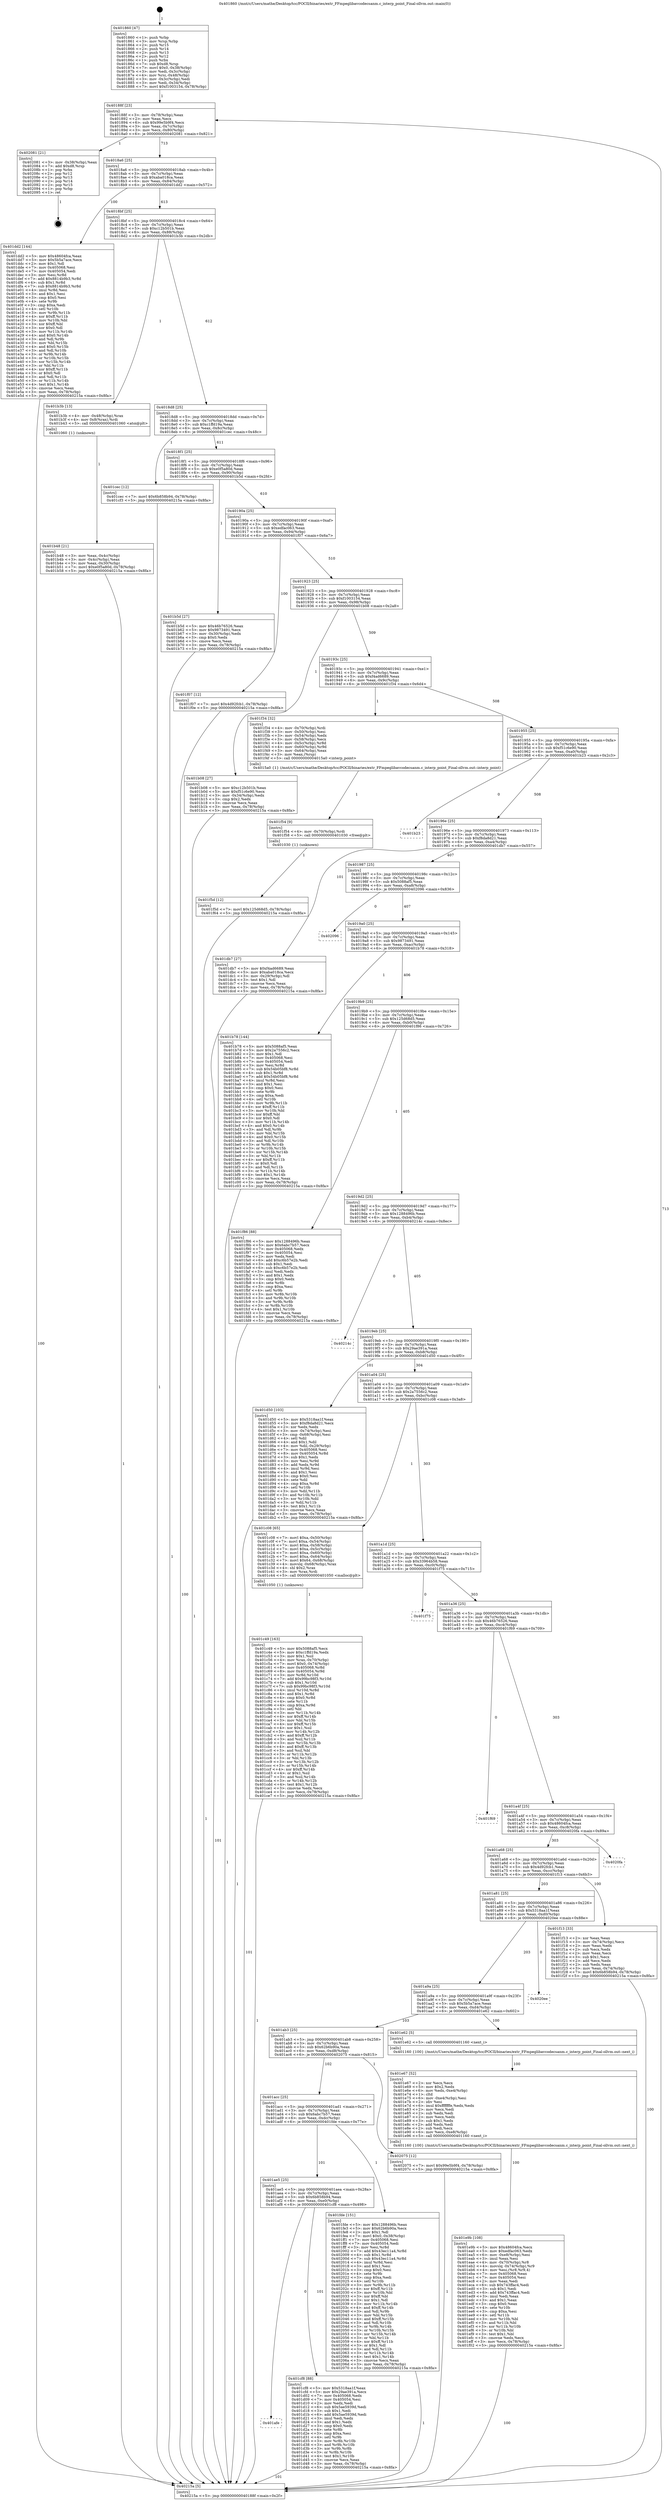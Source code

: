 digraph "0x401860" {
  label = "0x401860 (/mnt/c/Users/mathe/Desktop/tcc/POCII/binaries/extr_FFmpeglibavcodecsanm.c_interp_point_Final-ollvm.out::main(0))"
  labelloc = "t"
  node[shape=record]

  Entry [label="",width=0.3,height=0.3,shape=circle,fillcolor=black,style=filled]
  "0x40188f" [label="{
     0x40188f [23]\l
     | [instrs]\l
     &nbsp;&nbsp;0x40188f \<+3\>: mov -0x78(%rbp),%eax\l
     &nbsp;&nbsp;0x401892 \<+2\>: mov %eax,%ecx\l
     &nbsp;&nbsp;0x401894 \<+6\>: sub $0x99e5b9f4,%ecx\l
     &nbsp;&nbsp;0x40189a \<+3\>: mov %eax,-0x7c(%rbp)\l
     &nbsp;&nbsp;0x40189d \<+3\>: mov %ecx,-0x80(%rbp)\l
     &nbsp;&nbsp;0x4018a0 \<+6\>: je 0000000000402081 \<main+0x821\>\l
  }"]
  "0x402081" [label="{
     0x402081 [21]\l
     | [instrs]\l
     &nbsp;&nbsp;0x402081 \<+3\>: mov -0x38(%rbp),%eax\l
     &nbsp;&nbsp;0x402084 \<+7\>: add $0xd8,%rsp\l
     &nbsp;&nbsp;0x40208b \<+1\>: pop %rbx\l
     &nbsp;&nbsp;0x40208c \<+2\>: pop %r12\l
     &nbsp;&nbsp;0x40208e \<+2\>: pop %r13\l
     &nbsp;&nbsp;0x402090 \<+2\>: pop %r14\l
     &nbsp;&nbsp;0x402092 \<+2\>: pop %r15\l
     &nbsp;&nbsp;0x402094 \<+1\>: pop %rbp\l
     &nbsp;&nbsp;0x402095 \<+1\>: ret\l
  }"]
  "0x4018a6" [label="{
     0x4018a6 [25]\l
     | [instrs]\l
     &nbsp;&nbsp;0x4018a6 \<+5\>: jmp 00000000004018ab \<main+0x4b\>\l
     &nbsp;&nbsp;0x4018ab \<+3\>: mov -0x7c(%rbp),%eax\l
     &nbsp;&nbsp;0x4018ae \<+5\>: sub $0xaba018ca,%eax\l
     &nbsp;&nbsp;0x4018b3 \<+6\>: mov %eax,-0x84(%rbp)\l
     &nbsp;&nbsp;0x4018b9 \<+6\>: je 0000000000401dd2 \<main+0x572\>\l
  }"]
  Exit [label="",width=0.3,height=0.3,shape=circle,fillcolor=black,style=filled,peripheries=2]
  "0x401dd2" [label="{
     0x401dd2 [144]\l
     | [instrs]\l
     &nbsp;&nbsp;0x401dd2 \<+5\>: mov $0x48604fca,%eax\l
     &nbsp;&nbsp;0x401dd7 \<+5\>: mov $0x5b5a7ace,%ecx\l
     &nbsp;&nbsp;0x401ddc \<+2\>: mov $0x1,%dl\l
     &nbsp;&nbsp;0x401dde \<+7\>: mov 0x405068,%esi\l
     &nbsp;&nbsp;0x401de5 \<+7\>: mov 0x405054,%edi\l
     &nbsp;&nbsp;0x401dec \<+3\>: mov %esi,%r8d\l
     &nbsp;&nbsp;0x401def \<+7\>: add $0x8814b9b3,%r8d\l
     &nbsp;&nbsp;0x401df6 \<+4\>: sub $0x1,%r8d\l
     &nbsp;&nbsp;0x401dfa \<+7\>: sub $0x8814b9b3,%r8d\l
     &nbsp;&nbsp;0x401e01 \<+4\>: imul %r8d,%esi\l
     &nbsp;&nbsp;0x401e05 \<+3\>: and $0x1,%esi\l
     &nbsp;&nbsp;0x401e08 \<+3\>: cmp $0x0,%esi\l
     &nbsp;&nbsp;0x401e0b \<+4\>: sete %r9b\l
     &nbsp;&nbsp;0x401e0f \<+3\>: cmp $0xa,%edi\l
     &nbsp;&nbsp;0x401e12 \<+4\>: setl %r10b\l
     &nbsp;&nbsp;0x401e16 \<+3\>: mov %r9b,%r11b\l
     &nbsp;&nbsp;0x401e19 \<+4\>: xor $0xff,%r11b\l
     &nbsp;&nbsp;0x401e1d \<+3\>: mov %r10b,%bl\l
     &nbsp;&nbsp;0x401e20 \<+3\>: xor $0xff,%bl\l
     &nbsp;&nbsp;0x401e23 \<+3\>: xor $0x0,%dl\l
     &nbsp;&nbsp;0x401e26 \<+3\>: mov %r11b,%r14b\l
     &nbsp;&nbsp;0x401e29 \<+4\>: and $0x0,%r14b\l
     &nbsp;&nbsp;0x401e2d \<+3\>: and %dl,%r9b\l
     &nbsp;&nbsp;0x401e30 \<+3\>: mov %bl,%r15b\l
     &nbsp;&nbsp;0x401e33 \<+4\>: and $0x0,%r15b\l
     &nbsp;&nbsp;0x401e37 \<+3\>: and %dl,%r10b\l
     &nbsp;&nbsp;0x401e3a \<+3\>: or %r9b,%r14b\l
     &nbsp;&nbsp;0x401e3d \<+3\>: or %r10b,%r15b\l
     &nbsp;&nbsp;0x401e40 \<+3\>: xor %r15b,%r14b\l
     &nbsp;&nbsp;0x401e43 \<+3\>: or %bl,%r11b\l
     &nbsp;&nbsp;0x401e46 \<+4\>: xor $0xff,%r11b\l
     &nbsp;&nbsp;0x401e4a \<+3\>: or $0x0,%dl\l
     &nbsp;&nbsp;0x401e4d \<+3\>: and %dl,%r11b\l
     &nbsp;&nbsp;0x401e50 \<+3\>: or %r11b,%r14b\l
     &nbsp;&nbsp;0x401e53 \<+4\>: test $0x1,%r14b\l
     &nbsp;&nbsp;0x401e57 \<+3\>: cmovne %ecx,%eax\l
     &nbsp;&nbsp;0x401e5a \<+3\>: mov %eax,-0x78(%rbp)\l
     &nbsp;&nbsp;0x401e5d \<+5\>: jmp 000000000040215a \<main+0x8fa\>\l
  }"]
  "0x4018bf" [label="{
     0x4018bf [25]\l
     | [instrs]\l
     &nbsp;&nbsp;0x4018bf \<+5\>: jmp 00000000004018c4 \<main+0x64\>\l
     &nbsp;&nbsp;0x4018c4 \<+3\>: mov -0x7c(%rbp),%eax\l
     &nbsp;&nbsp;0x4018c7 \<+5\>: sub $0xc12b501b,%eax\l
     &nbsp;&nbsp;0x4018cc \<+6\>: mov %eax,-0x88(%rbp)\l
     &nbsp;&nbsp;0x4018d2 \<+6\>: je 0000000000401b3b \<main+0x2db\>\l
  }"]
  "0x401f5d" [label="{
     0x401f5d [12]\l
     | [instrs]\l
     &nbsp;&nbsp;0x401f5d \<+7\>: movl $0x125d68d5,-0x78(%rbp)\l
     &nbsp;&nbsp;0x401f64 \<+5\>: jmp 000000000040215a \<main+0x8fa\>\l
  }"]
  "0x401b3b" [label="{
     0x401b3b [13]\l
     | [instrs]\l
     &nbsp;&nbsp;0x401b3b \<+4\>: mov -0x48(%rbp),%rax\l
     &nbsp;&nbsp;0x401b3f \<+4\>: mov 0x8(%rax),%rdi\l
     &nbsp;&nbsp;0x401b43 \<+5\>: call 0000000000401060 \<atoi@plt\>\l
     | [calls]\l
     &nbsp;&nbsp;0x401060 \{1\} (unknown)\l
  }"]
  "0x4018d8" [label="{
     0x4018d8 [25]\l
     | [instrs]\l
     &nbsp;&nbsp;0x4018d8 \<+5\>: jmp 00000000004018dd \<main+0x7d\>\l
     &nbsp;&nbsp;0x4018dd \<+3\>: mov -0x7c(%rbp),%eax\l
     &nbsp;&nbsp;0x4018e0 \<+5\>: sub $0xc1ffd19a,%eax\l
     &nbsp;&nbsp;0x4018e5 \<+6\>: mov %eax,-0x8c(%rbp)\l
     &nbsp;&nbsp;0x4018eb \<+6\>: je 0000000000401cec \<main+0x48c\>\l
  }"]
  "0x401f54" [label="{
     0x401f54 [9]\l
     | [instrs]\l
     &nbsp;&nbsp;0x401f54 \<+4\>: mov -0x70(%rbp),%rdi\l
     &nbsp;&nbsp;0x401f58 \<+5\>: call 0000000000401030 \<free@plt\>\l
     | [calls]\l
     &nbsp;&nbsp;0x401030 \{1\} (unknown)\l
  }"]
  "0x401cec" [label="{
     0x401cec [12]\l
     | [instrs]\l
     &nbsp;&nbsp;0x401cec \<+7\>: movl $0x6b858b94,-0x78(%rbp)\l
     &nbsp;&nbsp;0x401cf3 \<+5\>: jmp 000000000040215a \<main+0x8fa\>\l
  }"]
  "0x4018f1" [label="{
     0x4018f1 [25]\l
     | [instrs]\l
     &nbsp;&nbsp;0x4018f1 \<+5\>: jmp 00000000004018f6 \<main+0x96\>\l
     &nbsp;&nbsp;0x4018f6 \<+3\>: mov -0x7c(%rbp),%eax\l
     &nbsp;&nbsp;0x4018f9 \<+5\>: sub $0xe0f5a80d,%eax\l
     &nbsp;&nbsp;0x4018fe \<+6\>: mov %eax,-0x90(%rbp)\l
     &nbsp;&nbsp;0x401904 \<+6\>: je 0000000000401b5d \<main+0x2fd\>\l
  }"]
  "0x401e9b" [label="{
     0x401e9b [108]\l
     | [instrs]\l
     &nbsp;&nbsp;0x401e9b \<+5\>: mov $0x48604fca,%ecx\l
     &nbsp;&nbsp;0x401ea0 \<+5\>: mov $0xedfac063,%edx\l
     &nbsp;&nbsp;0x401ea5 \<+6\>: mov -0xe8(%rbp),%esi\l
     &nbsp;&nbsp;0x401eab \<+3\>: imul %eax,%esi\l
     &nbsp;&nbsp;0x401eae \<+4\>: mov -0x70(%rbp),%r8\l
     &nbsp;&nbsp;0x401eb2 \<+4\>: movslq -0x74(%rbp),%r9\l
     &nbsp;&nbsp;0x401eb6 \<+4\>: mov %esi,(%r8,%r9,4)\l
     &nbsp;&nbsp;0x401eba \<+7\>: mov 0x405068,%eax\l
     &nbsp;&nbsp;0x401ec1 \<+7\>: mov 0x405054,%esi\l
     &nbsp;&nbsp;0x401ec8 \<+2\>: mov %eax,%edi\l
     &nbsp;&nbsp;0x401eca \<+6\>: sub $0x743ffac4,%edi\l
     &nbsp;&nbsp;0x401ed0 \<+3\>: sub $0x1,%edi\l
     &nbsp;&nbsp;0x401ed3 \<+6\>: add $0x743ffac4,%edi\l
     &nbsp;&nbsp;0x401ed9 \<+3\>: imul %edi,%eax\l
     &nbsp;&nbsp;0x401edc \<+3\>: and $0x1,%eax\l
     &nbsp;&nbsp;0x401edf \<+3\>: cmp $0x0,%eax\l
     &nbsp;&nbsp;0x401ee2 \<+4\>: sete %r10b\l
     &nbsp;&nbsp;0x401ee6 \<+3\>: cmp $0xa,%esi\l
     &nbsp;&nbsp;0x401ee9 \<+4\>: setl %r11b\l
     &nbsp;&nbsp;0x401eed \<+3\>: mov %r10b,%bl\l
     &nbsp;&nbsp;0x401ef0 \<+3\>: and %r11b,%bl\l
     &nbsp;&nbsp;0x401ef3 \<+3\>: xor %r11b,%r10b\l
     &nbsp;&nbsp;0x401ef6 \<+3\>: or %r10b,%bl\l
     &nbsp;&nbsp;0x401ef9 \<+3\>: test $0x1,%bl\l
     &nbsp;&nbsp;0x401efc \<+3\>: cmovne %edx,%ecx\l
     &nbsp;&nbsp;0x401eff \<+3\>: mov %ecx,-0x78(%rbp)\l
     &nbsp;&nbsp;0x401f02 \<+5\>: jmp 000000000040215a \<main+0x8fa\>\l
  }"]
  "0x401b5d" [label="{
     0x401b5d [27]\l
     | [instrs]\l
     &nbsp;&nbsp;0x401b5d \<+5\>: mov $0x46b76526,%eax\l
     &nbsp;&nbsp;0x401b62 \<+5\>: mov $0x9873491,%ecx\l
     &nbsp;&nbsp;0x401b67 \<+3\>: mov -0x30(%rbp),%edx\l
     &nbsp;&nbsp;0x401b6a \<+3\>: cmp $0x0,%edx\l
     &nbsp;&nbsp;0x401b6d \<+3\>: cmove %ecx,%eax\l
     &nbsp;&nbsp;0x401b70 \<+3\>: mov %eax,-0x78(%rbp)\l
     &nbsp;&nbsp;0x401b73 \<+5\>: jmp 000000000040215a \<main+0x8fa\>\l
  }"]
  "0x40190a" [label="{
     0x40190a [25]\l
     | [instrs]\l
     &nbsp;&nbsp;0x40190a \<+5\>: jmp 000000000040190f \<main+0xaf\>\l
     &nbsp;&nbsp;0x40190f \<+3\>: mov -0x7c(%rbp),%eax\l
     &nbsp;&nbsp;0x401912 \<+5\>: sub $0xedfac063,%eax\l
     &nbsp;&nbsp;0x401917 \<+6\>: mov %eax,-0x94(%rbp)\l
     &nbsp;&nbsp;0x40191d \<+6\>: je 0000000000401f07 \<main+0x6a7\>\l
  }"]
  "0x401e67" [label="{
     0x401e67 [52]\l
     | [instrs]\l
     &nbsp;&nbsp;0x401e67 \<+2\>: xor %ecx,%ecx\l
     &nbsp;&nbsp;0x401e69 \<+5\>: mov $0x2,%edx\l
     &nbsp;&nbsp;0x401e6e \<+6\>: mov %edx,-0xe4(%rbp)\l
     &nbsp;&nbsp;0x401e74 \<+1\>: cltd\l
     &nbsp;&nbsp;0x401e75 \<+6\>: mov -0xe4(%rbp),%esi\l
     &nbsp;&nbsp;0x401e7b \<+2\>: idiv %esi\l
     &nbsp;&nbsp;0x401e7d \<+6\>: imul $0xfffffffe,%edx,%edx\l
     &nbsp;&nbsp;0x401e83 \<+2\>: mov %ecx,%edi\l
     &nbsp;&nbsp;0x401e85 \<+2\>: sub %edx,%edi\l
     &nbsp;&nbsp;0x401e87 \<+2\>: mov %ecx,%edx\l
     &nbsp;&nbsp;0x401e89 \<+3\>: sub $0x1,%edx\l
     &nbsp;&nbsp;0x401e8c \<+2\>: add %edx,%edi\l
     &nbsp;&nbsp;0x401e8e \<+2\>: sub %edi,%ecx\l
     &nbsp;&nbsp;0x401e90 \<+6\>: mov %ecx,-0xe8(%rbp)\l
     &nbsp;&nbsp;0x401e96 \<+5\>: call 0000000000401160 \<next_i\>\l
     | [calls]\l
     &nbsp;&nbsp;0x401160 \{100\} (/mnt/c/Users/mathe/Desktop/tcc/POCII/binaries/extr_FFmpeglibavcodecsanm.c_interp_point_Final-ollvm.out::next_i)\l
  }"]
  "0x401f07" [label="{
     0x401f07 [12]\l
     | [instrs]\l
     &nbsp;&nbsp;0x401f07 \<+7\>: movl $0x4d92fcb1,-0x78(%rbp)\l
     &nbsp;&nbsp;0x401f0e \<+5\>: jmp 000000000040215a \<main+0x8fa\>\l
  }"]
  "0x401923" [label="{
     0x401923 [25]\l
     | [instrs]\l
     &nbsp;&nbsp;0x401923 \<+5\>: jmp 0000000000401928 \<main+0xc8\>\l
     &nbsp;&nbsp;0x401928 \<+3\>: mov -0x7c(%rbp),%eax\l
     &nbsp;&nbsp;0x40192b \<+5\>: sub $0xf1003154,%eax\l
     &nbsp;&nbsp;0x401930 \<+6\>: mov %eax,-0x98(%rbp)\l
     &nbsp;&nbsp;0x401936 \<+6\>: je 0000000000401b08 \<main+0x2a8\>\l
  }"]
  "0x401afe" [label="{
     0x401afe\l
  }", style=dashed]
  "0x401b08" [label="{
     0x401b08 [27]\l
     | [instrs]\l
     &nbsp;&nbsp;0x401b08 \<+5\>: mov $0xc12b501b,%eax\l
     &nbsp;&nbsp;0x401b0d \<+5\>: mov $0xf51c6e90,%ecx\l
     &nbsp;&nbsp;0x401b12 \<+3\>: mov -0x34(%rbp),%edx\l
     &nbsp;&nbsp;0x401b15 \<+3\>: cmp $0x2,%edx\l
     &nbsp;&nbsp;0x401b18 \<+3\>: cmovne %ecx,%eax\l
     &nbsp;&nbsp;0x401b1b \<+3\>: mov %eax,-0x78(%rbp)\l
     &nbsp;&nbsp;0x401b1e \<+5\>: jmp 000000000040215a \<main+0x8fa\>\l
  }"]
  "0x40193c" [label="{
     0x40193c [25]\l
     | [instrs]\l
     &nbsp;&nbsp;0x40193c \<+5\>: jmp 0000000000401941 \<main+0xe1\>\l
     &nbsp;&nbsp;0x401941 \<+3\>: mov -0x7c(%rbp),%eax\l
     &nbsp;&nbsp;0x401944 \<+5\>: sub $0xf4ad6689,%eax\l
     &nbsp;&nbsp;0x401949 \<+6\>: mov %eax,-0x9c(%rbp)\l
     &nbsp;&nbsp;0x40194f \<+6\>: je 0000000000401f34 \<main+0x6d4\>\l
  }"]
  "0x40215a" [label="{
     0x40215a [5]\l
     | [instrs]\l
     &nbsp;&nbsp;0x40215a \<+5\>: jmp 000000000040188f \<main+0x2f\>\l
  }"]
  "0x401860" [label="{
     0x401860 [47]\l
     | [instrs]\l
     &nbsp;&nbsp;0x401860 \<+1\>: push %rbp\l
     &nbsp;&nbsp;0x401861 \<+3\>: mov %rsp,%rbp\l
     &nbsp;&nbsp;0x401864 \<+2\>: push %r15\l
     &nbsp;&nbsp;0x401866 \<+2\>: push %r14\l
     &nbsp;&nbsp;0x401868 \<+2\>: push %r13\l
     &nbsp;&nbsp;0x40186a \<+2\>: push %r12\l
     &nbsp;&nbsp;0x40186c \<+1\>: push %rbx\l
     &nbsp;&nbsp;0x40186d \<+7\>: sub $0xd8,%rsp\l
     &nbsp;&nbsp;0x401874 \<+7\>: movl $0x0,-0x38(%rbp)\l
     &nbsp;&nbsp;0x40187b \<+3\>: mov %edi,-0x3c(%rbp)\l
     &nbsp;&nbsp;0x40187e \<+4\>: mov %rsi,-0x48(%rbp)\l
     &nbsp;&nbsp;0x401882 \<+3\>: mov -0x3c(%rbp),%edi\l
     &nbsp;&nbsp;0x401885 \<+3\>: mov %edi,-0x34(%rbp)\l
     &nbsp;&nbsp;0x401888 \<+7\>: movl $0xf1003154,-0x78(%rbp)\l
  }"]
  "0x401b48" [label="{
     0x401b48 [21]\l
     | [instrs]\l
     &nbsp;&nbsp;0x401b48 \<+3\>: mov %eax,-0x4c(%rbp)\l
     &nbsp;&nbsp;0x401b4b \<+3\>: mov -0x4c(%rbp),%eax\l
     &nbsp;&nbsp;0x401b4e \<+3\>: mov %eax,-0x30(%rbp)\l
     &nbsp;&nbsp;0x401b51 \<+7\>: movl $0xe0f5a80d,-0x78(%rbp)\l
     &nbsp;&nbsp;0x401b58 \<+5\>: jmp 000000000040215a \<main+0x8fa\>\l
  }"]
  "0x401cf8" [label="{
     0x401cf8 [88]\l
     | [instrs]\l
     &nbsp;&nbsp;0x401cf8 \<+5\>: mov $0x5318aa1f,%eax\l
     &nbsp;&nbsp;0x401cfd \<+5\>: mov $0x29ae391a,%ecx\l
     &nbsp;&nbsp;0x401d02 \<+7\>: mov 0x405068,%edx\l
     &nbsp;&nbsp;0x401d09 \<+7\>: mov 0x405054,%esi\l
     &nbsp;&nbsp;0x401d10 \<+2\>: mov %edx,%edi\l
     &nbsp;&nbsp;0x401d12 \<+6\>: sub $0x5ae5939d,%edi\l
     &nbsp;&nbsp;0x401d18 \<+3\>: sub $0x1,%edi\l
     &nbsp;&nbsp;0x401d1b \<+6\>: add $0x5ae5939d,%edi\l
     &nbsp;&nbsp;0x401d21 \<+3\>: imul %edi,%edx\l
     &nbsp;&nbsp;0x401d24 \<+3\>: and $0x1,%edx\l
     &nbsp;&nbsp;0x401d27 \<+3\>: cmp $0x0,%edx\l
     &nbsp;&nbsp;0x401d2a \<+4\>: sete %r8b\l
     &nbsp;&nbsp;0x401d2e \<+3\>: cmp $0xa,%esi\l
     &nbsp;&nbsp;0x401d31 \<+4\>: setl %r9b\l
     &nbsp;&nbsp;0x401d35 \<+3\>: mov %r8b,%r10b\l
     &nbsp;&nbsp;0x401d38 \<+3\>: and %r9b,%r10b\l
     &nbsp;&nbsp;0x401d3b \<+3\>: xor %r9b,%r8b\l
     &nbsp;&nbsp;0x401d3e \<+3\>: or %r8b,%r10b\l
     &nbsp;&nbsp;0x401d41 \<+4\>: test $0x1,%r10b\l
     &nbsp;&nbsp;0x401d45 \<+3\>: cmovne %ecx,%eax\l
     &nbsp;&nbsp;0x401d48 \<+3\>: mov %eax,-0x78(%rbp)\l
     &nbsp;&nbsp;0x401d4b \<+5\>: jmp 000000000040215a \<main+0x8fa\>\l
  }"]
  "0x401f34" [label="{
     0x401f34 [32]\l
     | [instrs]\l
     &nbsp;&nbsp;0x401f34 \<+4\>: mov -0x70(%rbp),%rdi\l
     &nbsp;&nbsp;0x401f38 \<+3\>: mov -0x50(%rbp),%esi\l
     &nbsp;&nbsp;0x401f3b \<+3\>: mov -0x54(%rbp),%edx\l
     &nbsp;&nbsp;0x401f3e \<+3\>: mov -0x58(%rbp),%ecx\l
     &nbsp;&nbsp;0x401f41 \<+4\>: mov -0x5c(%rbp),%r8d\l
     &nbsp;&nbsp;0x401f45 \<+4\>: mov -0x60(%rbp),%r9d\l
     &nbsp;&nbsp;0x401f49 \<+3\>: mov -0x64(%rbp),%eax\l
     &nbsp;&nbsp;0x401f4c \<+3\>: mov %eax,(%rsp)\l
     &nbsp;&nbsp;0x401f4f \<+5\>: call 00000000004015a0 \<interp_point\>\l
     | [calls]\l
     &nbsp;&nbsp;0x4015a0 \{1\} (/mnt/c/Users/mathe/Desktop/tcc/POCII/binaries/extr_FFmpeglibavcodecsanm.c_interp_point_Final-ollvm.out::interp_point)\l
  }"]
  "0x401955" [label="{
     0x401955 [25]\l
     | [instrs]\l
     &nbsp;&nbsp;0x401955 \<+5\>: jmp 000000000040195a \<main+0xfa\>\l
     &nbsp;&nbsp;0x40195a \<+3\>: mov -0x7c(%rbp),%eax\l
     &nbsp;&nbsp;0x40195d \<+5\>: sub $0xf51c6e90,%eax\l
     &nbsp;&nbsp;0x401962 \<+6\>: mov %eax,-0xa0(%rbp)\l
     &nbsp;&nbsp;0x401968 \<+6\>: je 0000000000401b23 \<main+0x2c3\>\l
  }"]
  "0x401ae5" [label="{
     0x401ae5 [25]\l
     | [instrs]\l
     &nbsp;&nbsp;0x401ae5 \<+5\>: jmp 0000000000401aea \<main+0x28a\>\l
     &nbsp;&nbsp;0x401aea \<+3\>: mov -0x7c(%rbp),%eax\l
     &nbsp;&nbsp;0x401aed \<+5\>: sub $0x6b858b94,%eax\l
     &nbsp;&nbsp;0x401af2 \<+6\>: mov %eax,-0xe0(%rbp)\l
     &nbsp;&nbsp;0x401af8 \<+6\>: je 0000000000401cf8 \<main+0x498\>\l
  }"]
  "0x401b23" [label="{
     0x401b23\l
  }", style=dashed]
  "0x40196e" [label="{
     0x40196e [25]\l
     | [instrs]\l
     &nbsp;&nbsp;0x40196e \<+5\>: jmp 0000000000401973 \<main+0x113\>\l
     &nbsp;&nbsp;0x401973 \<+3\>: mov -0x7c(%rbp),%eax\l
     &nbsp;&nbsp;0x401976 \<+5\>: sub $0xf8da8d21,%eax\l
     &nbsp;&nbsp;0x40197b \<+6\>: mov %eax,-0xa4(%rbp)\l
     &nbsp;&nbsp;0x401981 \<+6\>: je 0000000000401db7 \<main+0x557\>\l
  }"]
  "0x401fde" [label="{
     0x401fde [151]\l
     | [instrs]\l
     &nbsp;&nbsp;0x401fde \<+5\>: mov $0x1288496b,%eax\l
     &nbsp;&nbsp;0x401fe3 \<+5\>: mov $0x62b6b90a,%ecx\l
     &nbsp;&nbsp;0x401fe8 \<+2\>: mov $0x1,%dl\l
     &nbsp;&nbsp;0x401fea \<+7\>: movl $0x0,-0x38(%rbp)\l
     &nbsp;&nbsp;0x401ff1 \<+7\>: mov 0x405068,%esi\l
     &nbsp;&nbsp;0x401ff8 \<+7\>: mov 0x405054,%edi\l
     &nbsp;&nbsp;0x401fff \<+3\>: mov %esi,%r8d\l
     &nbsp;&nbsp;0x402002 \<+7\>: add $0x43ec11a4,%r8d\l
     &nbsp;&nbsp;0x402009 \<+4\>: sub $0x1,%r8d\l
     &nbsp;&nbsp;0x40200d \<+7\>: sub $0x43ec11a4,%r8d\l
     &nbsp;&nbsp;0x402014 \<+4\>: imul %r8d,%esi\l
     &nbsp;&nbsp;0x402018 \<+3\>: and $0x1,%esi\l
     &nbsp;&nbsp;0x40201b \<+3\>: cmp $0x0,%esi\l
     &nbsp;&nbsp;0x40201e \<+4\>: sete %r9b\l
     &nbsp;&nbsp;0x402022 \<+3\>: cmp $0xa,%edi\l
     &nbsp;&nbsp;0x402025 \<+4\>: setl %r10b\l
     &nbsp;&nbsp;0x402029 \<+3\>: mov %r9b,%r11b\l
     &nbsp;&nbsp;0x40202c \<+4\>: xor $0xff,%r11b\l
     &nbsp;&nbsp;0x402030 \<+3\>: mov %r10b,%bl\l
     &nbsp;&nbsp;0x402033 \<+3\>: xor $0xff,%bl\l
     &nbsp;&nbsp;0x402036 \<+3\>: xor $0x1,%dl\l
     &nbsp;&nbsp;0x402039 \<+3\>: mov %r11b,%r14b\l
     &nbsp;&nbsp;0x40203c \<+4\>: and $0xff,%r14b\l
     &nbsp;&nbsp;0x402040 \<+3\>: and %dl,%r9b\l
     &nbsp;&nbsp;0x402043 \<+3\>: mov %bl,%r15b\l
     &nbsp;&nbsp;0x402046 \<+4\>: and $0xff,%r15b\l
     &nbsp;&nbsp;0x40204a \<+3\>: and %dl,%r10b\l
     &nbsp;&nbsp;0x40204d \<+3\>: or %r9b,%r14b\l
     &nbsp;&nbsp;0x402050 \<+3\>: or %r10b,%r15b\l
     &nbsp;&nbsp;0x402053 \<+3\>: xor %r15b,%r14b\l
     &nbsp;&nbsp;0x402056 \<+3\>: or %bl,%r11b\l
     &nbsp;&nbsp;0x402059 \<+4\>: xor $0xff,%r11b\l
     &nbsp;&nbsp;0x40205d \<+3\>: or $0x1,%dl\l
     &nbsp;&nbsp;0x402060 \<+3\>: and %dl,%r11b\l
     &nbsp;&nbsp;0x402063 \<+3\>: or %r11b,%r14b\l
     &nbsp;&nbsp;0x402066 \<+4\>: test $0x1,%r14b\l
     &nbsp;&nbsp;0x40206a \<+3\>: cmovne %ecx,%eax\l
     &nbsp;&nbsp;0x40206d \<+3\>: mov %eax,-0x78(%rbp)\l
     &nbsp;&nbsp;0x402070 \<+5\>: jmp 000000000040215a \<main+0x8fa\>\l
  }"]
  "0x401db7" [label="{
     0x401db7 [27]\l
     | [instrs]\l
     &nbsp;&nbsp;0x401db7 \<+5\>: mov $0xf4ad6689,%eax\l
     &nbsp;&nbsp;0x401dbc \<+5\>: mov $0xaba018ca,%ecx\l
     &nbsp;&nbsp;0x401dc1 \<+3\>: mov -0x29(%rbp),%dl\l
     &nbsp;&nbsp;0x401dc4 \<+3\>: test $0x1,%dl\l
     &nbsp;&nbsp;0x401dc7 \<+3\>: cmovne %ecx,%eax\l
     &nbsp;&nbsp;0x401dca \<+3\>: mov %eax,-0x78(%rbp)\l
     &nbsp;&nbsp;0x401dcd \<+5\>: jmp 000000000040215a \<main+0x8fa\>\l
  }"]
  "0x401987" [label="{
     0x401987 [25]\l
     | [instrs]\l
     &nbsp;&nbsp;0x401987 \<+5\>: jmp 000000000040198c \<main+0x12c\>\l
     &nbsp;&nbsp;0x40198c \<+3\>: mov -0x7c(%rbp),%eax\l
     &nbsp;&nbsp;0x40198f \<+5\>: sub $0x5088af5,%eax\l
     &nbsp;&nbsp;0x401994 \<+6\>: mov %eax,-0xa8(%rbp)\l
     &nbsp;&nbsp;0x40199a \<+6\>: je 0000000000402096 \<main+0x836\>\l
  }"]
  "0x401acc" [label="{
     0x401acc [25]\l
     | [instrs]\l
     &nbsp;&nbsp;0x401acc \<+5\>: jmp 0000000000401ad1 \<main+0x271\>\l
     &nbsp;&nbsp;0x401ad1 \<+3\>: mov -0x7c(%rbp),%eax\l
     &nbsp;&nbsp;0x401ad4 \<+5\>: sub $0x6abc7b57,%eax\l
     &nbsp;&nbsp;0x401ad9 \<+6\>: mov %eax,-0xdc(%rbp)\l
     &nbsp;&nbsp;0x401adf \<+6\>: je 0000000000401fde \<main+0x77e\>\l
  }"]
  "0x402096" [label="{
     0x402096\l
  }", style=dashed]
  "0x4019a0" [label="{
     0x4019a0 [25]\l
     | [instrs]\l
     &nbsp;&nbsp;0x4019a0 \<+5\>: jmp 00000000004019a5 \<main+0x145\>\l
     &nbsp;&nbsp;0x4019a5 \<+3\>: mov -0x7c(%rbp),%eax\l
     &nbsp;&nbsp;0x4019a8 \<+5\>: sub $0x9873491,%eax\l
     &nbsp;&nbsp;0x4019ad \<+6\>: mov %eax,-0xac(%rbp)\l
     &nbsp;&nbsp;0x4019b3 \<+6\>: je 0000000000401b78 \<main+0x318\>\l
  }"]
  "0x402075" [label="{
     0x402075 [12]\l
     | [instrs]\l
     &nbsp;&nbsp;0x402075 \<+7\>: movl $0x99e5b9f4,-0x78(%rbp)\l
     &nbsp;&nbsp;0x40207c \<+5\>: jmp 000000000040215a \<main+0x8fa\>\l
  }"]
  "0x401b78" [label="{
     0x401b78 [144]\l
     | [instrs]\l
     &nbsp;&nbsp;0x401b78 \<+5\>: mov $0x5088af5,%eax\l
     &nbsp;&nbsp;0x401b7d \<+5\>: mov $0x2a7556c2,%ecx\l
     &nbsp;&nbsp;0x401b82 \<+2\>: mov $0x1,%dl\l
     &nbsp;&nbsp;0x401b84 \<+7\>: mov 0x405068,%esi\l
     &nbsp;&nbsp;0x401b8b \<+7\>: mov 0x405054,%edi\l
     &nbsp;&nbsp;0x401b92 \<+3\>: mov %esi,%r8d\l
     &nbsp;&nbsp;0x401b95 \<+7\>: sub $0x54b05bf8,%r8d\l
     &nbsp;&nbsp;0x401b9c \<+4\>: sub $0x1,%r8d\l
     &nbsp;&nbsp;0x401ba0 \<+7\>: add $0x54b05bf8,%r8d\l
     &nbsp;&nbsp;0x401ba7 \<+4\>: imul %r8d,%esi\l
     &nbsp;&nbsp;0x401bab \<+3\>: and $0x1,%esi\l
     &nbsp;&nbsp;0x401bae \<+3\>: cmp $0x0,%esi\l
     &nbsp;&nbsp;0x401bb1 \<+4\>: sete %r9b\l
     &nbsp;&nbsp;0x401bb5 \<+3\>: cmp $0xa,%edi\l
     &nbsp;&nbsp;0x401bb8 \<+4\>: setl %r10b\l
     &nbsp;&nbsp;0x401bbc \<+3\>: mov %r9b,%r11b\l
     &nbsp;&nbsp;0x401bbf \<+4\>: xor $0xff,%r11b\l
     &nbsp;&nbsp;0x401bc3 \<+3\>: mov %r10b,%bl\l
     &nbsp;&nbsp;0x401bc6 \<+3\>: xor $0xff,%bl\l
     &nbsp;&nbsp;0x401bc9 \<+3\>: xor $0x0,%dl\l
     &nbsp;&nbsp;0x401bcc \<+3\>: mov %r11b,%r14b\l
     &nbsp;&nbsp;0x401bcf \<+4\>: and $0x0,%r14b\l
     &nbsp;&nbsp;0x401bd3 \<+3\>: and %dl,%r9b\l
     &nbsp;&nbsp;0x401bd6 \<+3\>: mov %bl,%r15b\l
     &nbsp;&nbsp;0x401bd9 \<+4\>: and $0x0,%r15b\l
     &nbsp;&nbsp;0x401bdd \<+3\>: and %dl,%r10b\l
     &nbsp;&nbsp;0x401be0 \<+3\>: or %r9b,%r14b\l
     &nbsp;&nbsp;0x401be3 \<+3\>: or %r10b,%r15b\l
     &nbsp;&nbsp;0x401be6 \<+3\>: xor %r15b,%r14b\l
     &nbsp;&nbsp;0x401be9 \<+3\>: or %bl,%r11b\l
     &nbsp;&nbsp;0x401bec \<+4\>: xor $0xff,%r11b\l
     &nbsp;&nbsp;0x401bf0 \<+3\>: or $0x0,%dl\l
     &nbsp;&nbsp;0x401bf3 \<+3\>: and %dl,%r11b\l
     &nbsp;&nbsp;0x401bf6 \<+3\>: or %r11b,%r14b\l
     &nbsp;&nbsp;0x401bf9 \<+4\>: test $0x1,%r14b\l
     &nbsp;&nbsp;0x401bfd \<+3\>: cmovne %ecx,%eax\l
     &nbsp;&nbsp;0x401c00 \<+3\>: mov %eax,-0x78(%rbp)\l
     &nbsp;&nbsp;0x401c03 \<+5\>: jmp 000000000040215a \<main+0x8fa\>\l
  }"]
  "0x4019b9" [label="{
     0x4019b9 [25]\l
     | [instrs]\l
     &nbsp;&nbsp;0x4019b9 \<+5\>: jmp 00000000004019be \<main+0x15e\>\l
     &nbsp;&nbsp;0x4019be \<+3\>: mov -0x7c(%rbp),%eax\l
     &nbsp;&nbsp;0x4019c1 \<+5\>: sub $0x125d68d5,%eax\l
     &nbsp;&nbsp;0x4019c6 \<+6\>: mov %eax,-0xb0(%rbp)\l
     &nbsp;&nbsp;0x4019cc \<+6\>: je 0000000000401f86 \<main+0x726\>\l
  }"]
  "0x401ab3" [label="{
     0x401ab3 [25]\l
     | [instrs]\l
     &nbsp;&nbsp;0x401ab3 \<+5\>: jmp 0000000000401ab8 \<main+0x258\>\l
     &nbsp;&nbsp;0x401ab8 \<+3\>: mov -0x7c(%rbp),%eax\l
     &nbsp;&nbsp;0x401abb \<+5\>: sub $0x62b6b90a,%eax\l
     &nbsp;&nbsp;0x401ac0 \<+6\>: mov %eax,-0xd8(%rbp)\l
     &nbsp;&nbsp;0x401ac6 \<+6\>: je 0000000000402075 \<main+0x815\>\l
  }"]
  "0x401f86" [label="{
     0x401f86 [88]\l
     | [instrs]\l
     &nbsp;&nbsp;0x401f86 \<+5\>: mov $0x1288496b,%eax\l
     &nbsp;&nbsp;0x401f8b \<+5\>: mov $0x6abc7b57,%ecx\l
     &nbsp;&nbsp;0x401f90 \<+7\>: mov 0x405068,%edx\l
     &nbsp;&nbsp;0x401f97 \<+7\>: mov 0x405054,%esi\l
     &nbsp;&nbsp;0x401f9e \<+2\>: mov %edx,%edi\l
     &nbsp;&nbsp;0x401fa0 \<+6\>: add $0xc6b57e2b,%edi\l
     &nbsp;&nbsp;0x401fa6 \<+3\>: sub $0x1,%edi\l
     &nbsp;&nbsp;0x401fa9 \<+6\>: sub $0xc6b57e2b,%edi\l
     &nbsp;&nbsp;0x401faf \<+3\>: imul %edi,%edx\l
     &nbsp;&nbsp;0x401fb2 \<+3\>: and $0x1,%edx\l
     &nbsp;&nbsp;0x401fb5 \<+3\>: cmp $0x0,%edx\l
     &nbsp;&nbsp;0x401fb8 \<+4\>: sete %r8b\l
     &nbsp;&nbsp;0x401fbc \<+3\>: cmp $0xa,%esi\l
     &nbsp;&nbsp;0x401fbf \<+4\>: setl %r9b\l
     &nbsp;&nbsp;0x401fc3 \<+3\>: mov %r8b,%r10b\l
     &nbsp;&nbsp;0x401fc6 \<+3\>: and %r9b,%r10b\l
     &nbsp;&nbsp;0x401fc9 \<+3\>: xor %r9b,%r8b\l
     &nbsp;&nbsp;0x401fcc \<+3\>: or %r8b,%r10b\l
     &nbsp;&nbsp;0x401fcf \<+4\>: test $0x1,%r10b\l
     &nbsp;&nbsp;0x401fd3 \<+3\>: cmovne %ecx,%eax\l
     &nbsp;&nbsp;0x401fd6 \<+3\>: mov %eax,-0x78(%rbp)\l
     &nbsp;&nbsp;0x401fd9 \<+5\>: jmp 000000000040215a \<main+0x8fa\>\l
  }"]
  "0x4019d2" [label="{
     0x4019d2 [25]\l
     | [instrs]\l
     &nbsp;&nbsp;0x4019d2 \<+5\>: jmp 00000000004019d7 \<main+0x177\>\l
     &nbsp;&nbsp;0x4019d7 \<+3\>: mov -0x7c(%rbp),%eax\l
     &nbsp;&nbsp;0x4019da \<+5\>: sub $0x1288496b,%eax\l
     &nbsp;&nbsp;0x4019df \<+6\>: mov %eax,-0xb4(%rbp)\l
     &nbsp;&nbsp;0x4019e5 \<+6\>: je 000000000040214c \<main+0x8ec\>\l
  }"]
  "0x401e62" [label="{
     0x401e62 [5]\l
     | [instrs]\l
     &nbsp;&nbsp;0x401e62 \<+5\>: call 0000000000401160 \<next_i\>\l
     | [calls]\l
     &nbsp;&nbsp;0x401160 \{100\} (/mnt/c/Users/mathe/Desktop/tcc/POCII/binaries/extr_FFmpeglibavcodecsanm.c_interp_point_Final-ollvm.out::next_i)\l
  }"]
  "0x40214c" [label="{
     0x40214c\l
  }", style=dashed]
  "0x4019eb" [label="{
     0x4019eb [25]\l
     | [instrs]\l
     &nbsp;&nbsp;0x4019eb \<+5\>: jmp 00000000004019f0 \<main+0x190\>\l
     &nbsp;&nbsp;0x4019f0 \<+3\>: mov -0x7c(%rbp),%eax\l
     &nbsp;&nbsp;0x4019f3 \<+5\>: sub $0x29ae391a,%eax\l
     &nbsp;&nbsp;0x4019f8 \<+6\>: mov %eax,-0xb8(%rbp)\l
     &nbsp;&nbsp;0x4019fe \<+6\>: je 0000000000401d50 \<main+0x4f0\>\l
  }"]
  "0x401a9a" [label="{
     0x401a9a [25]\l
     | [instrs]\l
     &nbsp;&nbsp;0x401a9a \<+5\>: jmp 0000000000401a9f \<main+0x23f\>\l
     &nbsp;&nbsp;0x401a9f \<+3\>: mov -0x7c(%rbp),%eax\l
     &nbsp;&nbsp;0x401aa2 \<+5\>: sub $0x5b5a7ace,%eax\l
     &nbsp;&nbsp;0x401aa7 \<+6\>: mov %eax,-0xd4(%rbp)\l
     &nbsp;&nbsp;0x401aad \<+6\>: je 0000000000401e62 \<main+0x602\>\l
  }"]
  "0x401d50" [label="{
     0x401d50 [103]\l
     | [instrs]\l
     &nbsp;&nbsp;0x401d50 \<+5\>: mov $0x5318aa1f,%eax\l
     &nbsp;&nbsp;0x401d55 \<+5\>: mov $0xf8da8d21,%ecx\l
     &nbsp;&nbsp;0x401d5a \<+2\>: xor %edx,%edx\l
     &nbsp;&nbsp;0x401d5c \<+3\>: mov -0x74(%rbp),%esi\l
     &nbsp;&nbsp;0x401d5f \<+3\>: cmp -0x68(%rbp),%esi\l
     &nbsp;&nbsp;0x401d62 \<+4\>: setl %dil\l
     &nbsp;&nbsp;0x401d66 \<+4\>: and $0x1,%dil\l
     &nbsp;&nbsp;0x401d6a \<+4\>: mov %dil,-0x29(%rbp)\l
     &nbsp;&nbsp;0x401d6e \<+7\>: mov 0x405068,%esi\l
     &nbsp;&nbsp;0x401d75 \<+8\>: mov 0x405054,%r8d\l
     &nbsp;&nbsp;0x401d7d \<+3\>: sub $0x1,%edx\l
     &nbsp;&nbsp;0x401d80 \<+3\>: mov %esi,%r9d\l
     &nbsp;&nbsp;0x401d83 \<+3\>: add %edx,%r9d\l
     &nbsp;&nbsp;0x401d86 \<+4\>: imul %r9d,%esi\l
     &nbsp;&nbsp;0x401d8a \<+3\>: and $0x1,%esi\l
     &nbsp;&nbsp;0x401d8d \<+3\>: cmp $0x0,%esi\l
     &nbsp;&nbsp;0x401d90 \<+4\>: sete %dil\l
     &nbsp;&nbsp;0x401d94 \<+4\>: cmp $0xa,%r8d\l
     &nbsp;&nbsp;0x401d98 \<+4\>: setl %r10b\l
     &nbsp;&nbsp;0x401d9c \<+3\>: mov %dil,%r11b\l
     &nbsp;&nbsp;0x401d9f \<+3\>: and %r10b,%r11b\l
     &nbsp;&nbsp;0x401da2 \<+3\>: xor %r10b,%dil\l
     &nbsp;&nbsp;0x401da5 \<+3\>: or %dil,%r11b\l
     &nbsp;&nbsp;0x401da8 \<+4\>: test $0x1,%r11b\l
     &nbsp;&nbsp;0x401dac \<+3\>: cmovne %ecx,%eax\l
     &nbsp;&nbsp;0x401daf \<+3\>: mov %eax,-0x78(%rbp)\l
     &nbsp;&nbsp;0x401db2 \<+5\>: jmp 000000000040215a \<main+0x8fa\>\l
  }"]
  "0x401a04" [label="{
     0x401a04 [25]\l
     | [instrs]\l
     &nbsp;&nbsp;0x401a04 \<+5\>: jmp 0000000000401a09 \<main+0x1a9\>\l
     &nbsp;&nbsp;0x401a09 \<+3\>: mov -0x7c(%rbp),%eax\l
     &nbsp;&nbsp;0x401a0c \<+5\>: sub $0x2a7556c2,%eax\l
     &nbsp;&nbsp;0x401a11 \<+6\>: mov %eax,-0xbc(%rbp)\l
     &nbsp;&nbsp;0x401a17 \<+6\>: je 0000000000401c08 \<main+0x3a8\>\l
  }"]
  "0x4020ee" [label="{
     0x4020ee\l
  }", style=dashed]
  "0x401c08" [label="{
     0x401c08 [65]\l
     | [instrs]\l
     &nbsp;&nbsp;0x401c08 \<+7\>: movl $0xa,-0x50(%rbp)\l
     &nbsp;&nbsp;0x401c0f \<+7\>: movl $0xa,-0x54(%rbp)\l
     &nbsp;&nbsp;0x401c16 \<+7\>: movl $0xa,-0x58(%rbp)\l
     &nbsp;&nbsp;0x401c1d \<+7\>: movl $0xa,-0x5c(%rbp)\l
     &nbsp;&nbsp;0x401c24 \<+7\>: movl $0xa,-0x60(%rbp)\l
     &nbsp;&nbsp;0x401c2b \<+7\>: movl $0xa,-0x64(%rbp)\l
     &nbsp;&nbsp;0x401c32 \<+7\>: movl $0x64,-0x68(%rbp)\l
     &nbsp;&nbsp;0x401c39 \<+4\>: movslq -0x68(%rbp),%rax\l
     &nbsp;&nbsp;0x401c3d \<+4\>: shl $0x2,%rax\l
     &nbsp;&nbsp;0x401c41 \<+3\>: mov %rax,%rdi\l
     &nbsp;&nbsp;0x401c44 \<+5\>: call 0000000000401050 \<malloc@plt\>\l
     | [calls]\l
     &nbsp;&nbsp;0x401050 \{1\} (unknown)\l
  }"]
  "0x401a1d" [label="{
     0x401a1d [25]\l
     | [instrs]\l
     &nbsp;&nbsp;0x401a1d \<+5\>: jmp 0000000000401a22 \<main+0x1c2\>\l
     &nbsp;&nbsp;0x401a22 \<+3\>: mov -0x7c(%rbp),%eax\l
     &nbsp;&nbsp;0x401a25 \<+5\>: sub $0x33964b58,%eax\l
     &nbsp;&nbsp;0x401a2a \<+6\>: mov %eax,-0xc0(%rbp)\l
     &nbsp;&nbsp;0x401a30 \<+6\>: je 0000000000401f75 \<main+0x715\>\l
  }"]
  "0x401c49" [label="{
     0x401c49 [163]\l
     | [instrs]\l
     &nbsp;&nbsp;0x401c49 \<+5\>: mov $0x5088af5,%ecx\l
     &nbsp;&nbsp;0x401c4e \<+5\>: mov $0xc1ffd19a,%edx\l
     &nbsp;&nbsp;0x401c53 \<+3\>: mov $0x1,%sil\l
     &nbsp;&nbsp;0x401c56 \<+4\>: mov %rax,-0x70(%rbp)\l
     &nbsp;&nbsp;0x401c5a \<+7\>: movl $0x0,-0x74(%rbp)\l
     &nbsp;&nbsp;0x401c61 \<+8\>: mov 0x405068,%r8d\l
     &nbsp;&nbsp;0x401c69 \<+8\>: mov 0x405054,%r9d\l
     &nbsp;&nbsp;0x401c71 \<+3\>: mov %r8d,%r10d\l
     &nbsp;&nbsp;0x401c74 \<+7\>: add $0x99bc98f3,%r10d\l
     &nbsp;&nbsp;0x401c7b \<+4\>: sub $0x1,%r10d\l
     &nbsp;&nbsp;0x401c7f \<+7\>: sub $0x99bc98f3,%r10d\l
     &nbsp;&nbsp;0x401c86 \<+4\>: imul %r10d,%r8d\l
     &nbsp;&nbsp;0x401c8a \<+4\>: and $0x1,%r8d\l
     &nbsp;&nbsp;0x401c8e \<+4\>: cmp $0x0,%r8d\l
     &nbsp;&nbsp;0x401c92 \<+4\>: sete %r11b\l
     &nbsp;&nbsp;0x401c96 \<+4\>: cmp $0xa,%r9d\l
     &nbsp;&nbsp;0x401c9a \<+3\>: setl %bl\l
     &nbsp;&nbsp;0x401c9d \<+3\>: mov %r11b,%r14b\l
     &nbsp;&nbsp;0x401ca0 \<+4\>: xor $0xff,%r14b\l
     &nbsp;&nbsp;0x401ca4 \<+3\>: mov %bl,%r15b\l
     &nbsp;&nbsp;0x401ca7 \<+4\>: xor $0xff,%r15b\l
     &nbsp;&nbsp;0x401cab \<+4\>: xor $0x1,%sil\l
     &nbsp;&nbsp;0x401caf \<+3\>: mov %r14b,%r12b\l
     &nbsp;&nbsp;0x401cb2 \<+4\>: and $0xff,%r12b\l
     &nbsp;&nbsp;0x401cb6 \<+3\>: and %sil,%r11b\l
     &nbsp;&nbsp;0x401cb9 \<+3\>: mov %r15b,%r13b\l
     &nbsp;&nbsp;0x401cbc \<+4\>: and $0xff,%r13b\l
     &nbsp;&nbsp;0x401cc0 \<+3\>: and %sil,%bl\l
     &nbsp;&nbsp;0x401cc3 \<+3\>: or %r11b,%r12b\l
     &nbsp;&nbsp;0x401cc6 \<+3\>: or %bl,%r13b\l
     &nbsp;&nbsp;0x401cc9 \<+3\>: xor %r13b,%r12b\l
     &nbsp;&nbsp;0x401ccc \<+3\>: or %r15b,%r14b\l
     &nbsp;&nbsp;0x401ccf \<+4\>: xor $0xff,%r14b\l
     &nbsp;&nbsp;0x401cd3 \<+4\>: or $0x1,%sil\l
     &nbsp;&nbsp;0x401cd7 \<+3\>: and %sil,%r14b\l
     &nbsp;&nbsp;0x401cda \<+3\>: or %r14b,%r12b\l
     &nbsp;&nbsp;0x401cdd \<+4\>: test $0x1,%r12b\l
     &nbsp;&nbsp;0x401ce1 \<+3\>: cmovne %edx,%ecx\l
     &nbsp;&nbsp;0x401ce4 \<+3\>: mov %ecx,-0x78(%rbp)\l
     &nbsp;&nbsp;0x401ce7 \<+5\>: jmp 000000000040215a \<main+0x8fa\>\l
  }"]
  "0x401a81" [label="{
     0x401a81 [25]\l
     | [instrs]\l
     &nbsp;&nbsp;0x401a81 \<+5\>: jmp 0000000000401a86 \<main+0x226\>\l
     &nbsp;&nbsp;0x401a86 \<+3\>: mov -0x7c(%rbp),%eax\l
     &nbsp;&nbsp;0x401a89 \<+5\>: sub $0x5318aa1f,%eax\l
     &nbsp;&nbsp;0x401a8e \<+6\>: mov %eax,-0xd0(%rbp)\l
     &nbsp;&nbsp;0x401a94 \<+6\>: je 00000000004020ee \<main+0x88e\>\l
  }"]
  "0x401f75" [label="{
     0x401f75\l
  }", style=dashed]
  "0x401a36" [label="{
     0x401a36 [25]\l
     | [instrs]\l
     &nbsp;&nbsp;0x401a36 \<+5\>: jmp 0000000000401a3b \<main+0x1db\>\l
     &nbsp;&nbsp;0x401a3b \<+3\>: mov -0x7c(%rbp),%eax\l
     &nbsp;&nbsp;0x401a3e \<+5\>: sub $0x46b76526,%eax\l
     &nbsp;&nbsp;0x401a43 \<+6\>: mov %eax,-0xc4(%rbp)\l
     &nbsp;&nbsp;0x401a49 \<+6\>: je 0000000000401f69 \<main+0x709\>\l
  }"]
  "0x401f13" [label="{
     0x401f13 [33]\l
     | [instrs]\l
     &nbsp;&nbsp;0x401f13 \<+2\>: xor %eax,%eax\l
     &nbsp;&nbsp;0x401f15 \<+3\>: mov -0x74(%rbp),%ecx\l
     &nbsp;&nbsp;0x401f18 \<+2\>: mov %eax,%edx\l
     &nbsp;&nbsp;0x401f1a \<+2\>: sub %ecx,%edx\l
     &nbsp;&nbsp;0x401f1c \<+2\>: mov %eax,%ecx\l
     &nbsp;&nbsp;0x401f1e \<+3\>: sub $0x1,%ecx\l
     &nbsp;&nbsp;0x401f21 \<+2\>: add %ecx,%edx\l
     &nbsp;&nbsp;0x401f23 \<+2\>: sub %edx,%eax\l
     &nbsp;&nbsp;0x401f25 \<+3\>: mov %eax,-0x74(%rbp)\l
     &nbsp;&nbsp;0x401f28 \<+7\>: movl $0x6b858b94,-0x78(%rbp)\l
     &nbsp;&nbsp;0x401f2f \<+5\>: jmp 000000000040215a \<main+0x8fa\>\l
  }"]
  "0x401f69" [label="{
     0x401f69\l
  }", style=dashed]
  "0x401a4f" [label="{
     0x401a4f [25]\l
     | [instrs]\l
     &nbsp;&nbsp;0x401a4f \<+5\>: jmp 0000000000401a54 \<main+0x1f4\>\l
     &nbsp;&nbsp;0x401a54 \<+3\>: mov -0x7c(%rbp),%eax\l
     &nbsp;&nbsp;0x401a57 \<+5\>: sub $0x48604fca,%eax\l
     &nbsp;&nbsp;0x401a5c \<+6\>: mov %eax,-0xc8(%rbp)\l
     &nbsp;&nbsp;0x401a62 \<+6\>: je 00000000004020fa \<main+0x89a\>\l
  }"]
  "0x401a68" [label="{
     0x401a68 [25]\l
     | [instrs]\l
     &nbsp;&nbsp;0x401a68 \<+5\>: jmp 0000000000401a6d \<main+0x20d\>\l
     &nbsp;&nbsp;0x401a6d \<+3\>: mov -0x7c(%rbp),%eax\l
     &nbsp;&nbsp;0x401a70 \<+5\>: sub $0x4d92fcb1,%eax\l
     &nbsp;&nbsp;0x401a75 \<+6\>: mov %eax,-0xcc(%rbp)\l
     &nbsp;&nbsp;0x401a7b \<+6\>: je 0000000000401f13 \<main+0x6b3\>\l
  }"]
  "0x4020fa" [label="{
     0x4020fa\l
  }", style=dashed]
  Entry -> "0x401860" [label=" 1"]
  "0x40188f" -> "0x402081" [label=" 1"]
  "0x40188f" -> "0x4018a6" [label=" 713"]
  "0x402081" -> Exit [label=" 1"]
  "0x4018a6" -> "0x401dd2" [label=" 100"]
  "0x4018a6" -> "0x4018bf" [label=" 613"]
  "0x402075" -> "0x40215a" [label=" 1"]
  "0x4018bf" -> "0x401b3b" [label=" 1"]
  "0x4018bf" -> "0x4018d8" [label=" 612"]
  "0x401fde" -> "0x40215a" [label=" 1"]
  "0x4018d8" -> "0x401cec" [label=" 1"]
  "0x4018d8" -> "0x4018f1" [label=" 611"]
  "0x401f86" -> "0x40215a" [label=" 1"]
  "0x4018f1" -> "0x401b5d" [label=" 1"]
  "0x4018f1" -> "0x40190a" [label=" 610"]
  "0x401f5d" -> "0x40215a" [label=" 1"]
  "0x40190a" -> "0x401f07" [label=" 100"]
  "0x40190a" -> "0x401923" [label=" 510"]
  "0x401f54" -> "0x401f5d" [label=" 1"]
  "0x401923" -> "0x401b08" [label=" 1"]
  "0x401923" -> "0x40193c" [label=" 509"]
  "0x401b08" -> "0x40215a" [label=" 1"]
  "0x401860" -> "0x40188f" [label=" 1"]
  "0x40215a" -> "0x40188f" [label=" 713"]
  "0x401b3b" -> "0x401b48" [label=" 1"]
  "0x401b48" -> "0x40215a" [label=" 1"]
  "0x401b5d" -> "0x40215a" [label=" 1"]
  "0x401f34" -> "0x401f54" [label=" 1"]
  "0x40193c" -> "0x401f34" [label=" 1"]
  "0x40193c" -> "0x401955" [label=" 508"]
  "0x401f13" -> "0x40215a" [label=" 100"]
  "0x401955" -> "0x401b23" [label=" 0"]
  "0x401955" -> "0x40196e" [label=" 508"]
  "0x401e9b" -> "0x40215a" [label=" 100"]
  "0x40196e" -> "0x401db7" [label=" 101"]
  "0x40196e" -> "0x401987" [label=" 407"]
  "0x401e67" -> "0x401e9b" [label=" 100"]
  "0x401987" -> "0x402096" [label=" 0"]
  "0x401987" -> "0x4019a0" [label=" 407"]
  "0x401dd2" -> "0x40215a" [label=" 100"]
  "0x4019a0" -> "0x401b78" [label=" 1"]
  "0x4019a0" -> "0x4019b9" [label=" 406"]
  "0x401b78" -> "0x40215a" [label=" 1"]
  "0x401db7" -> "0x40215a" [label=" 101"]
  "0x4019b9" -> "0x401f86" [label=" 1"]
  "0x4019b9" -> "0x4019d2" [label=" 405"]
  "0x401cf8" -> "0x40215a" [label=" 101"]
  "0x4019d2" -> "0x40214c" [label=" 0"]
  "0x4019d2" -> "0x4019eb" [label=" 405"]
  "0x401ae5" -> "0x401afe" [label=" 0"]
  "0x4019eb" -> "0x401d50" [label=" 101"]
  "0x4019eb" -> "0x401a04" [label=" 304"]
  "0x401f07" -> "0x40215a" [label=" 100"]
  "0x401a04" -> "0x401c08" [label=" 1"]
  "0x401a04" -> "0x401a1d" [label=" 303"]
  "0x401c08" -> "0x401c49" [label=" 1"]
  "0x401c49" -> "0x40215a" [label=" 1"]
  "0x401cec" -> "0x40215a" [label=" 1"]
  "0x401acc" -> "0x401ae5" [label=" 101"]
  "0x401a1d" -> "0x401f75" [label=" 0"]
  "0x401a1d" -> "0x401a36" [label=" 303"]
  "0x401e62" -> "0x401e67" [label=" 100"]
  "0x401a36" -> "0x401f69" [label=" 0"]
  "0x401a36" -> "0x401a4f" [label=" 303"]
  "0x401ab3" -> "0x401acc" [label=" 102"]
  "0x401a4f" -> "0x4020fa" [label=" 0"]
  "0x401a4f" -> "0x401a68" [label=" 303"]
  "0x401ab3" -> "0x402075" [label=" 1"]
  "0x401a68" -> "0x401f13" [label=" 100"]
  "0x401a68" -> "0x401a81" [label=" 203"]
  "0x401acc" -> "0x401fde" [label=" 1"]
  "0x401a81" -> "0x4020ee" [label=" 0"]
  "0x401a81" -> "0x401a9a" [label=" 203"]
  "0x401ae5" -> "0x401cf8" [label=" 101"]
  "0x401a9a" -> "0x401e62" [label=" 100"]
  "0x401a9a" -> "0x401ab3" [label=" 103"]
  "0x401d50" -> "0x40215a" [label=" 101"]
}
